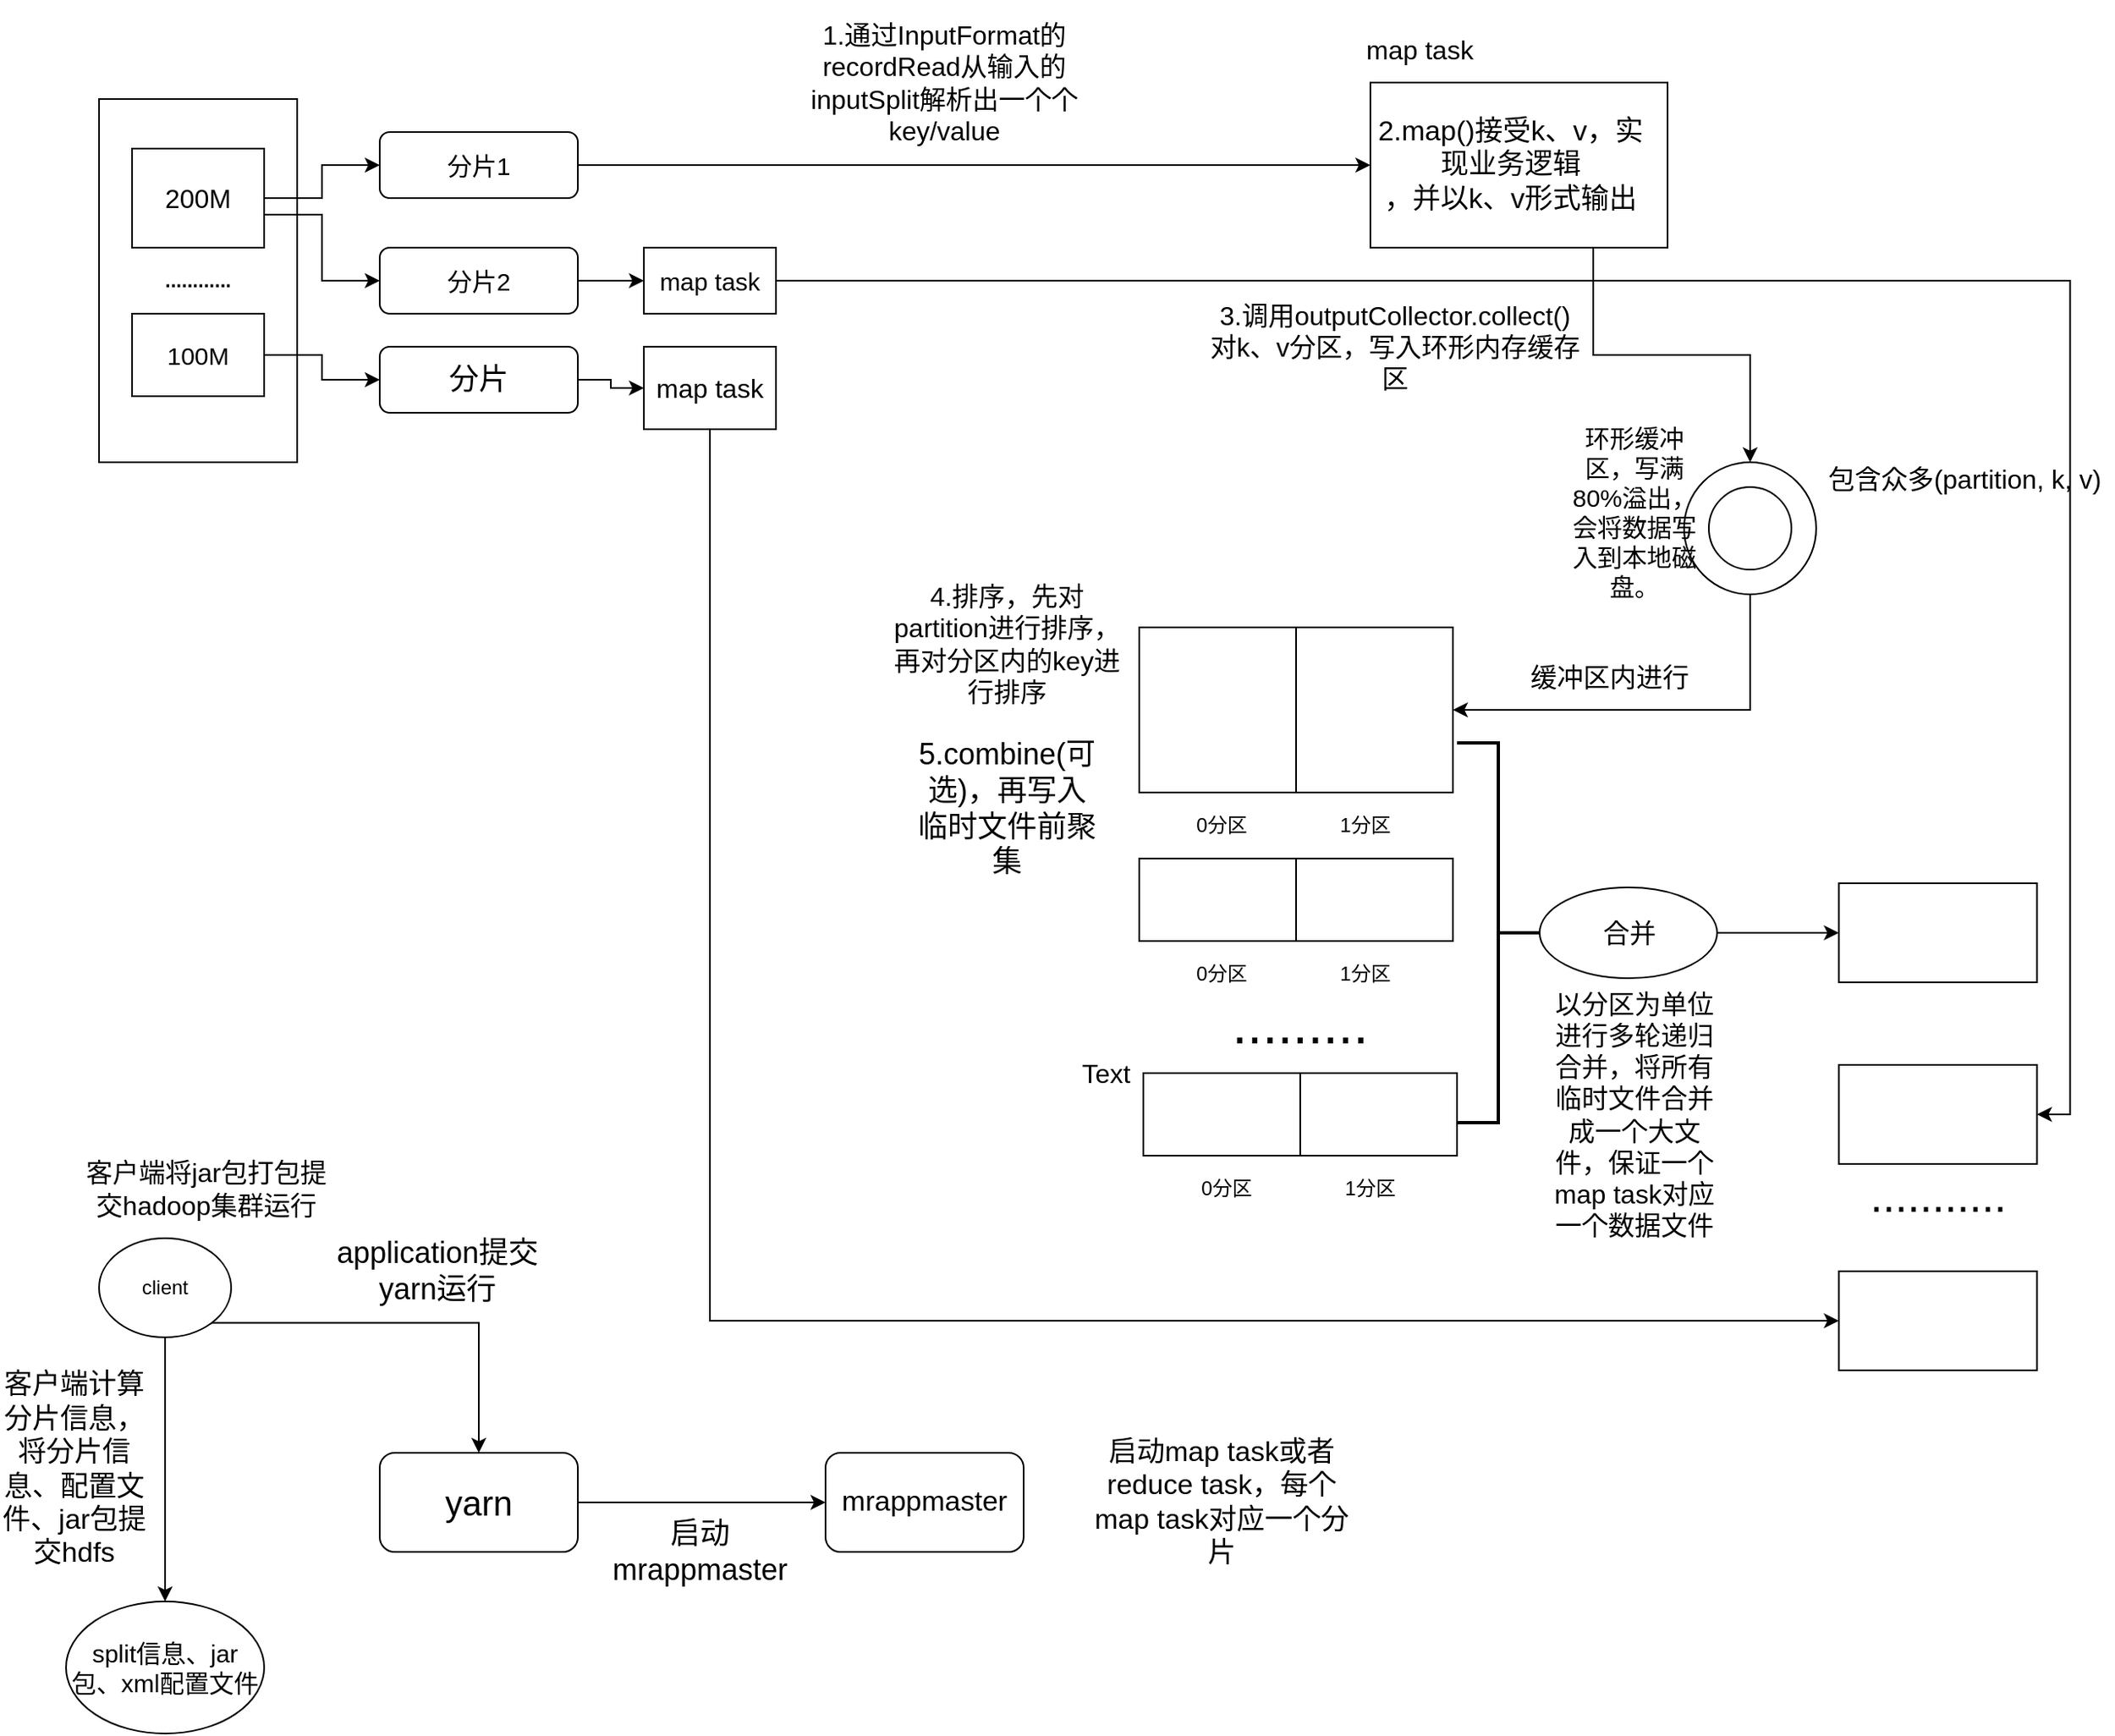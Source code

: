 <mxfile version="13.7.9" type="github">
  <diagram id="2RxeNBmGfMQW_nbP9R5V" name="Page-1">
    <mxGraphModel dx="2249" dy="755" grid="1" gridSize="10" guides="1" tooltips="1" connect="1" arrows="1" fold="1" page="1" pageScale="1" pageWidth="827" pageHeight="1169" math="0" shadow="0">
      <root>
        <mxCell id="0" />
        <mxCell id="1" parent="0" />
        <mxCell id="9UOIXJfjhr6EfMHk_t2G-5" value="&lt;b&gt;............&lt;/b&gt;" style="rounded=0;whiteSpace=wrap;html=1;" vertex="1" parent="1">
          <mxGeometry x="40" y="120" width="120" height="220" as="geometry" />
        </mxCell>
        <mxCell id="9UOIXJfjhr6EfMHk_t2G-33" value="" style="edgeStyle=orthogonalEdgeStyle;rounded=0;orthogonalLoop=1;jettySize=auto;html=1;" edge="1" parent="1" source="9UOIXJfjhr6EfMHk_t2G-6" target="9UOIXJfjhr6EfMHk_t2G-13">
          <mxGeometry relative="1" as="geometry">
            <Array as="points">
              <mxPoint x="175" y="190" />
              <mxPoint x="175" y="230" />
            </Array>
          </mxGeometry>
        </mxCell>
        <mxCell id="9UOIXJfjhr6EfMHk_t2G-34" value="" style="edgeStyle=orthogonalEdgeStyle;rounded=0;orthogonalLoop=1;jettySize=auto;html=1;entryX=0;entryY=0.5;entryDx=0;entryDy=0;" edge="1" parent="1" source="9UOIXJfjhr6EfMHk_t2G-6" target="9UOIXJfjhr6EfMHk_t2G-10">
          <mxGeometry relative="1" as="geometry" />
        </mxCell>
        <mxCell id="9UOIXJfjhr6EfMHk_t2G-6" value="200M" style="rounded=0;whiteSpace=wrap;html=1;fontSize=16;" vertex="1" parent="1">
          <mxGeometry x="60" y="150" width="80" height="60" as="geometry" />
        </mxCell>
        <mxCell id="9UOIXJfjhr6EfMHk_t2G-17" value="" style="edgeStyle=orthogonalEdgeStyle;rounded=0;orthogonalLoop=1;jettySize=auto;html=1;" edge="1" parent="1" source="9UOIXJfjhr6EfMHk_t2G-8" target="9UOIXJfjhr6EfMHk_t2G-16">
          <mxGeometry relative="1" as="geometry" />
        </mxCell>
        <mxCell id="9UOIXJfjhr6EfMHk_t2G-8" value="100M" style="rounded=0;whiteSpace=wrap;html=1;fontSize=15;" vertex="1" parent="1">
          <mxGeometry x="60" y="250" width="80" height="50" as="geometry" />
        </mxCell>
        <mxCell id="9UOIXJfjhr6EfMHk_t2G-21" value="" style="edgeStyle=orthogonalEdgeStyle;rounded=0;orthogonalLoop=1;jettySize=auto;html=1;" edge="1" parent="1" source="9UOIXJfjhr6EfMHk_t2G-10" target="9UOIXJfjhr6EfMHk_t2G-20">
          <mxGeometry relative="1" as="geometry" />
        </mxCell>
        <mxCell id="9UOIXJfjhr6EfMHk_t2G-10" value="分片1" style="rounded=1;whiteSpace=wrap;html=1;fontSize=15;" vertex="1" parent="1">
          <mxGeometry x="210" y="140" width="120" height="40" as="geometry" />
        </mxCell>
        <mxCell id="9UOIXJfjhr6EfMHk_t2G-24" value="" style="edgeStyle=orthogonalEdgeStyle;rounded=0;orthogonalLoop=1;jettySize=auto;html=1;" edge="1" parent="1" source="9UOIXJfjhr6EfMHk_t2G-13" target="9UOIXJfjhr6EfMHk_t2G-23">
          <mxGeometry relative="1" as="geometry" />
        </mxCell>
        <mxCell id="9UOIXJfjhr6EfMHk_t2G-13" value="分片2" style="rounded=1;whiteSpace=wrap;html=1;fontSize=15;" vertex="1" parent="1">
          <mxGeometry x="210" y="210" width="120" height="40" as="geometry" />
        </mxCell>
        <mxCell id="9UOIXJfjhr6EfMHk_t2G-25" value="" style="edgeStyle=orthogonalEdgeStyle;rounded=0;orthogonalLoop=1;jettySize=auto;html=1;" edge="1" parent="1" source="9UOIXJfjhr6EfMHk_t2G-16" target="9UOIXJfjhr6EfMHk_t2G-22">
          <mxGeometry relative="1" as="geometry" />
        </mxCell>
        <mxCell id="9UOIXJfjhr6EfMHk_t2G-16" value="分片" style="rounded=1;whiteSpace=wrap;html=1;fontSize=18;" vertex="1" parent="1">
          <mxGeometry x="210" y="270" width="120" height="40" as="geometry" />
        </mxCell>
        <mxCell id="9UOIXJfjhr6EfMHk_t2G-41" style="edgeStyle=orthogonalEdgeStyle;rounded=0;orthogonalLoop=1;jettySize=auto;html=1;exitX=0.75;exitY=1;exitDx=0;exitDy=0;entryX=0.5;entryY=0;entryDx=0;entryDy=0;" edge="1" parent="1" source="9UOIXJfjhr6EfMHk_t2G-20" target="9UOIXJfjhr6EfMHk_t2G-35">
          <mxGeometry relative="1" as="geometry" />
        </mxCell>
        <mxCell id="9UOIXJfjhr6EfMHk_t2G-20" value="" style="rounded=0;whiteSpace=wrap;html=1;" vertex="1" parent="1">
          <mxGeometry x="810" y="110" width="180" height="100" as="geometry" />
        </mxCell>
        <mxCell id="9UOIXJfjhr6EfMHk_t2G-97" style="edgeStyle=orthogonalEdgeStyle;rounded=0;orthogonalLoop=1;jettySize=auto;html=1;exitX=0.5;exitY=1;exitDx=0;exitDy=0;entryX=0;entryY=0.5;entryDx=0;entryDy=0;fontSize=27;" edge="1" parent="1" source="9UOIXJfjhr6EfMHk_t2G-22" target="9UOIXJfjhr6EfMHk_t2G-92">
          <mxGeometry relative="1" as="geometry" />
        </mxCell>
        <mxCell id="9UOIXJfjhr6EfMHk_t2G-22" value="map task" style="rounded=0;whiteSpace=wrap;html=1;fontSize=16;" vertex="1" parent="1">
          <mxGeometry x="370" y="270" width="80" height="50" as="geometry" />
        </mxCell>
        <mxCell id="9UOIXJfjhr6EfMHk_t2G-96" style="edgeStyle=orthogonalEdgeStyle;rounded=0;orthogonalLoop=1;jettySize=auto;html=1;exitX=1;exitY=0.5;exitDx=0;exitDy=0;entryX=1;entryY=0.5;entryDx=0;entryDy=0;fontSize=27;" edge="1" parent="1" source="9UOIXJfjhr6EfMHk_t2G-23" target="9UOIXJfjhr6EfMHk_t2G-93">
          <mxGeometry relative="1" as="geometry" />
        </mxCell>
        <mxCell id="9UOIXJfjhr6EfMHk_t2G-23" value="map task" style="rounded=0;whiteSpace=wrap;html=1;fontSize=15;" vertex="1" parent="1">
          <mxGeometry x="370" y="210" width="80" height="40" as="geometry" />
        </mxCell>
        <mxCell id="9UOIXJfjhr6EfMHk_t2G-28" value="map task" style="text;html=1;strokeColor=none;fillColor=none;align=center;verticalAlign=middle;whiteSpace=wrap;rounded=0;fontSize=16;" vertex="1" parent="1">
          <mxGeometry x="790" y="80" width="100" height="20" as="geometry" />
        </mxCell>
        <mxCell id="9UOIXJfjhr6EfMHk_t2G-30" value="2.map()接受k、v，实现业务逻辑&lt;br style=&quot;font-size: 17px;&quot;&gt;，并以k、v形式输出" style="text;html=1;strokeColor=none;fillColor=none;align=center;verticalAlign=middle;whiteSpace=wrap;rounded=0;fontSize=17;" vertex="1" parent="1">
          <mxGeometry x="810" y="120" width="170" height="80" as="geometry" />
        </mxCell>
        <mxCell id="9UOIXJfjhr6EfMHk_t2G-31" value="" style="rounded=0;whiteSpace=wrap;html=1;" vertex="1" parent="1">
          <mxGeometry x="670" y="440" width="190" height="100" as="geometry" />
        </mxCell>
        <mxCell id="9UOIXJfjhr6EfMHk_t2G-47" style="edgeStyle=orthogonalEdgeStyle;rounded=0;orthogonalLoop=1;jettySize=auto;html=1;exitX=0.5;exitY=1;exitDx=0;exitDy=0;entryX=1;entryY=0.5;entryDx=0;entryDy=0;" edge="1" parent="1" source="9UOIXJfjhr6EfMHk_t2G-35" target="9UOIXJfjhr6EfMHk_t2G-31">
          <mxGeometry relative="1" as="geometry" />
        </mxCell>
        <mxCell id="9UOIXJfjhr6EfMHk_t2G-35" value="" style="ellipse;whiteSpace=wrap;html=1;aspect=fixed;" vertex="1" parent="1">
          <mxGeometry x="1000" y="340" width="80" height="80" as="geometry" />
        </mxCell>
        <mxCell id="9UOIXJfjhr6EfMHk_t2G-36" value="" style="ellipse;whiteSpace=wrap;html=1;aspect=fixed;" vertex="1" parent="1">
          <mxGeometry x="1015" y="355" width="50" height="50" as="geometry" />
        </mxCell>
        <mxCell id="9UOIXJfjhr6EfMHk_t2G-42" value="3.调用outputCollector.collect()&lt;br style=&quot;font-size: 16px;&quot;&gt;对k、v分区，写入环形内存缓存区" style="text;html=1;strokeColor=none;fillColor=none;align=center;verticalAlign=middle;whiteSpace=wrap;rounded=0;fontSize=16;" vertex="1" parent="1">
          <mxGeometry x="710" y="220" width="230" height="100" as="geometry" />
        </mxCell>
        <mxCell id="9UOIXJfjhr6EfMHk_t2G-43" value="" style="endArrow=none;html=1;entryX=0.5;entryY=0;entryDx=0;entryDy=0;" edge="1" parent="1" target="9UOIXJfjhr6EfMHk_t2G-31">
          <mxGeometry width="50" height="50" relative="1" as="geometry">
            <mxPoint x="765" y="540" as="sourcePoint" />
            <mxPoint x="759.5" y="440" as="targetPoint" />
            <Array as="points" />
          </mxGeometry>
        </mxCell>
        <mxCell id="9UOIXJfjhr6EfMHk_t2G-44" value="0分区" style="text;html=1;strokeColor=none;fillColor=none;align=center;verticalAlign=middle;whiteSpace=wrap;rounded=0;" vertex="1" parent="1">
          <mxGeometry x="700" y="550" width="40" height="20" as="geometry" />
        </mxCell>
        <mxCell id="9UOIXJfjhr6EfMHk_t2G-45" value="1分区" style="text;html=1;strokeColor=none;fillColor=none;align=center;verticalAlign=middle;whiteSpace=wrap;rounded=0;" vertex="1" parent="1">
          <mxGeometry x="787" y="550" width="40" height="20" as="geometry" />
        </mxCell>
        <mxCell id="9UOIXJfjhr6EfMHk_t2G-46" value="环形缓冲区，写满80%溢出，会将数据写入到本地磁盘。" style="text;html=1;strokeColor=none;fillColor=none;align=center;verticalAlign=middle;whiteSpace=wrap;rounded=0;fontSize=15;" vertex="1" parent="1">
          <mxGeometry x="930" y="340" width="80" height="60" as="geometry" />
        </mxCell>
        <mxCell id="9UOIXJfjhr6EfMHk_t2G-48" value="包含众多(partition, k, v)" style="text;html=1;strokeColor=none;fillColor=none;align=center;verticalAlign=middle;whiteSpace=wrap;rounded=0;fontSize=16;" vertex="1" parent="1">
          <mxGeometry x="1080" y="340" width="180" height="20" as="geometry" />
        </mxCell>
        <mxCell id="9UOIXJfjhr6EfMHk_t2G-49" value="4.排序，先对partition进行排序，再对分区内的key进行排序" style="text;html=1;strokeColor=none;fillColor=none;align=center;verticalAlign=middle;whiteSpace=wrap;rounded=0;fontSize=16;" vertex="1" parent="1">
          <mxGeometry x="520" y="430" width="140" height="40" as="geometry" />
        </mxCell>
        <mxCell id="9UOIXJfjhr6EfMHk_t2G-50" value="5.combine(可选)，再写入临时文件前聚集" style="text;html=1;strokeColor=none;fillColor=none;align=center;verticalAlign=middle;whiteSpace=wrap;rounded=0;fontSize=18;" vertex="1" parent="1">
          <mxGeometry x="535" y="540" width="110" height="20" as="geometry" />
        </mxCell>
        <mxCell id="9UOIXJfjhr6EfMHk_t2G-59" style="edgeStyle=orthogonalEdgeStyle;rounded=0;orthogonalLoop=1;jettySize=auto;html=1;exitX=0.5;exitY=1;exitDx=0;exitDy=0;" edge="1" parent="1" source="9UOIXJfjhr6EfMHk_t2G-52" target="9UOIXJfjhr6EfMHk_t2G-58">
          <mxGeometry relative="1" as="geometry" />
        </mxCell>
        <mxCell id="9UOIXJfjhr6EfMHk_t2G-60" style="edgeStyle=orthogonalEdgeStyle;rounded=0;orthogonalLoop=1;jettySize=auto;html=1;exitX=1;exitY=1;exitDx=0;exitDy=0;entryX=0.5;entryY=0;entryDx=0;entryDy=0;" edge="1" parent="1" source="9UOIXJfjhr6EfMHk_t2G-52" target="9UOIXJfjhr6EfMHk_t2G-56">
          <mxGeometry relative="1" as="geometry" />
        </mxCell>
        <mxCell id="9UOIXJfjhr6EfMHk_t2G-52" value="client" style="ellipse;whiteSpace=wrap;html=1;" vertex="1" parent="1">
          <mxGeometry x="40" y="810" width="80" height="60" as="geometry" />
        </mxCell>
        <mxCell id="9UOIXJfjhr6EfMHk_t2G-53" value="客户端将jar包打包提交hadoop集群运行" style="text;html=1;strokeColor=none;fillColor=none;align=center;verticalAlign=middle;whiteSpace=wrap;rounded=0;fontSize=16;" vertex="1" parent="1">
          <mxGeometry x="30" y="770" width="150" height="20" as="geometry" />
        </mxCell>
        <mxCell id="9UOIXJfjhr6EfMHk_t2G-61" value="" style="edgeStyle=orthogonalEdgeStyle;rounded=0;orthogonalLoop=1;jettySize=auto;html=1;" edge="1" parent="1" source="9UOIXJfjhr6EfMHk_t2G-56" target="9UOIXJfjhr6EfMHk_t2G-57">
          <mxGeometry relative="1" as="geometry" />
        </mxCell>
        <mxCell id="9UOIXJfjhr6EfMHk_t2G-56" value="yarn" style="rounded=1;whiteSpace=wrap;html=1;fontSize=21;" vertex="1" parent="1">
          <mxGeometry x="210" y="940" width="120" height="60" as="geometry" />
        </mxCell>
        <mxCell id="9UOIXJfjhr6EfMHk_t2G-57" value="mrappmaster" style="rounded=1;whiteSpace=wrap;html=1;fontSize=17;" vertex="1" parent="1">
          <mxGeometry x="480" y="940" width="120" height="60" as="geometry" />
        </mxCell>
        <mxCell id="9UOIXJfjhr6EfMHk_t2G-58" value="split信息、jar包、xml配置文件" style="ellipse;whiteSpace=wrap;html=1;fontSize=15;" vertex="1" parent="1">
          <mxGeometry x="20" y="1030" width="120" height="80" as="geometry" />
        </mxCell>
        <mxCell id="9UOIXJfjhr6EfMHk_t2G-62" value="客户端计算分片信息，将分片信息、配置文件、jar包提交hdfs" style="text;html=1;strokeColor=none;fillColor=none;align=center;verticalAlign=middle;whiteSpace=wrap;rounded=0;fontSize=17;" vertex="1" parent="1">
          <mxGeometry x="-20" y="940" width="90" height="20" as="geometry" />
        </mxCell>
        <mxCell id="9UOIXJfjhr6EfMHk_t2G-65" value="application提交yarn运行" style="text;html=1;strokeColor=none;fillColor=none;align=center;verticalAlign=middle;whiteSpace=wrap;rounded=0;fontSize=18;" vertex="1" parent="1">
          <mxGeometry x="180" y="820" width="130" height="20" as="geometry" />
        </mxCell>
        <mxCell id="9UOIXJfjhr6EfMHk_t2G-66" value="启动mrappmaster" style="text;html=1;strokeColor=none;fillColor=none;align=center;verticalAlign=middle;whiteSpace=wrap;rounded=0;fontSize=18;" vertex="1" parent="1">
          <mxGeometry x="384" y="990" width="40" height="20" as="geometry" />
        </mxCell>
        <mxCell id="9UOIXJfjhr6EfMHk_t2G-67" value="启动map task或者reduce task，每个map task对应一个分片" style="text;html=1;strokeColor=none;fillColor=none;align=center;verticalAlign=middle;whiteSpace=wrap;rounded=0;fontSize=17;" vertex="1" parent="1">
          <mxGeometry x="640" y="960" width="160" height="20" as="geometry" />
        </mxCell>
        <mxCell id="9UOIXJfjhr6EfMHk_t2G-68" value="&lt;span style=&quot;font-size: 16px;&quot;&gt;1.通过InputFormat的&lt;/span&gt;&lt;br style=&quot;font-size: 16px;&quot;&gt;&lt;span style=&quot;font-size: 16px;&quot;&gt;recordRead从输入的&lt;/span&gt;&lt;br style=&quot;font-size: 16px;&quot;&gt;&lt;span style=&quot;font-size: 16px;&quot;&gt;inputSplit解析出一个个&lt;/span&gt;&lt;br style=&quot;font-size: 16px;&quot;&gt;&lt;span style=&quot;font-size: 16px;&quot;&gt;key/value&lt;/span&gt;" style="text;html=1;strokeColor=none;fillColor=none;align=center;verticalAlign=middle;whiteSpace=wrap;rounded=0;fontSize=16;" vertex="1" parent="1">
          <mxGeometry x="414" y="60" width="276" height="100" as="geometry" />
        </mxCell>
        <mxCell id="9UOIXJfjhr6EfMHk_t2G-72" value="缓冲区内进行" style="text;html=1;strokeColor=none;fillColor=none;align=center;verticalAlign=middle;whiteSpace=wrap;rounded=0;fontSize=16;" vertex="1" parent="1">
          <mxGeometry x="900" y="460" width="110" height="20" as="geometry" />
        </mxCell>
        <mxCell id="9UOIXJfjhr6EfMHk_t2G-75" value="" style="rounded=0;whiteSpace=wrap;html=1;" vertex="1" parent="1">
          <mxGeometry x="670" y="580" width="190" height="50" as="geometry" />
        </mxCell>
        <mxCell id="9UOIXJfjhr6EfMHk_t2G-76" value="" style="endArrow=none;html=1;entryX=0.5;entryY=0;entryDx=0;entryDy=0;" edge="1" parent="1" target="9UOIXJfjhr6EfMHk_t2G-75">
          <mxGeometry width="50" height="50" relative="1" as="geometry">
            <mxPoint x="765" y="630" as="sourcePoint" />
            <mxPoint x="759.5" y="580" as="targetPoint" />
            <Array as="points" />
          </mxGeometry>
        </mxCell>
        <mxCell id="9UOIXJfjhr6EfMHk_t2G-77" value="0分区" style="text;html=1;strokeColor=none;fillColor=none;align=center;verticalAlign=middle;whiteSpace=wrap;rounded=0;" vertex="1" parent="1">
          <mxGeometry x="700" y="640" width="40" height="20" as="geometry" />
        </mxCell>
        <mxCell id="9UOIXJfjhr6EfMHk_t2G-78" value="1分区" style="text;html=1;strokeColor=none;fillColor=none;align=center;verticalAlign=middle;whiteSpace=wrap;rounded=0;" vertex="1" parent="1">
          <mxGeometry x="787" y="640" width="40" height="20" as="geometry" />
        </mxCell>
        <mxCell id="9UOIXJfjhr6EfMHk_t2G-79" value="........." style="text;html=1;strokeColor=none;fillColor=none;align=center;verticalAlign=middle;whiteSpace=wrap;rounded=0;fontSize=33;" vertex="1" parent="1">
          <mxGeometry x="745" y="670" width="45" height="20" as="geometry" />
        </mxCell>
        <mxCell id="9UOIXJfjhr6EfMHk_t2G-80" value="" style="rounded=0;whiteSpace=wrap;html=1;" vertex="1" parent="1">
          <mxGeometry x="672.5" y="710" width="190" height="50" as="geometry" />
        </mxCell>
        <mxCell id="9UOIXJfjhr6EfMHk_t2G-81" value="" style="endArrow=none;html=1;entryX=0.5;entryY=0;entryDx=0;entryDy=0;" edge="1" parent="1" target="9UOIXJfjhr6EfMHk_t2G-80">
          <mxGeometry width="50" height="50" relative="1" as="geometry">
            <mxPoint x="767.5" y="760" as="sourcePoint" />
            <mxPoint x="762" y="710" as="targetPoint" />
            <Array as="points" />
          </mxGeometry>
        </mxCell>
        <mxCell id="9UOIXJfjhr6EfMHk_t2G-82" value="0分区" style="text;html=1;strokeColor=none;fillColor=none;align=center;verticalAlign=middle;whiteSpace=wrap;rounded=0;" vertex="1" parent="1">
          <mxGeometry x="702.5" y="770" width="40" height="20" as="geometry" />
        </mxCell>
        <mxCell id="9UOIXJfjhr6EfMHk_t2G-83" value="1分区" style="text;html=1;strokeColor=none;fillColor=none;align=center;verticalAlign=middle;whiteSpace=wrap;rounded=0;" vertex="1" parent="1">
          <mxGeometry x="789.5" y="770" width="40" height="20" as="geometry" />
        </mxCell>
        <mxCell id="9UOIXJfjhr6EfMHk_t2G-84" value="" style="strokeWidth=2;html=1;shape=mxgraph.flowchart.annotation_2;align=left;labelPosition=right;pointerEvents=1;fontSize=16;direction=west;" vertex="1" parent="1">
          <mxGeometry x="862.5" y="510" width="50" height="230" as="geometry" />
        </mxCell>
        <mxCell id="9UOIXJfjhr6EfMHk_t2G-89" value="" style="edgeStyle=orthogonalEdgeStyle;rounded=0;orthogonalLoop=1;jettySize=auto;html=1;fontSize=16;" edge="1" parent="1" source="9UOIXJfjhr6EfMHk_t2G-85" target="9UOIXJfjhr6EfMHk_t2G-88">
          <mxGeometry relative="1" as="geometry" />
        </mxCell>
        <mxCell id="9UOIXJfjhr6EfMHk_t2G-85" value="合并" style="ellipse;whiteSpace=wrap;html=1;fontSize=16;" vertex="1" parent="1">
          <mxGeometry x="912.5" y="597.5" width="107.5" height="55" as="geometry" />
        </mxCell>
        <mxCell id="9UOIXJfjhr6EfMHk_t2G-86" value="以分区为单位进行多轮递归合并，将所有临时文件合并成一个大文件，保证一个map task对应一个数据文件" style="text;html=1;strokeColor=none;fillColor=none;align=center;verticalAlign=middle;whiteSpace=wrap;rounded=0;fontSize=16;" vertex="1" parent="1">
          <mxGeometry x="920" y="725" width="100" height="20" as="geometry" />
        </mxCell>
        <mxCell id="9UOIXJfjhr6EfMHk_t2G-88" value="" style="whiteSpace=wrap;html=1;fontSize=16;" vertex="1" parent="1">
          <mxGeometry x="1093.75" y="595" width="120" height="60" as="geometry" />
        </mxCell>
        <mxCell id="9UOIXJfjhr6EfMHk_t2G-92" value="" style="rounded=0;whiteSpace=wrap;html=1;fontSize=16;" vertex="1" parent="1">
          <mxGeometry x="1093.75" y="830" width="120" height="60" as="geometry" />
        </mxCell>
        <mxCell id="9UOIXJfjhr6EfMHk_t2G-93" value="" style="rounded=0;whiteSpace=wrap;html=1;fontSize=16;" vertex="1" parent="1">
          <mxGeometry x="1093.75" y="705" width="120" height="60" as="geometry" />
        </mxCell>
        <mxCell id="9UOIXJfjhr6EfMHk_t2G-94" value="Text" style="text;html=1;strokeColor=none;fillColor=none;align=center;verticalAlign=middle;whiteSpace=wrap;rounded=0;fontSize=16;" vertex="1" parent="1">
          <mxGeometry x="630" y="700" width="40" height="20" as="geometry" />
        </mxCell>
        <mxCell id="9UOIXJfjhr6EfMHk_t2G-95" value="..........." style="text;html=1;strokeColor=none;fillColor=none;align=center;verticalAlign=middle;whiteSpace=wrap;rounded=0;fontSize=27;" vertex="1" parent="1">
          <mxGeometry x="1133.75" y="770" width="40" height="30" as="geometry" />
        </mxCell>
      </root>
    </mxGraphModel>
  </diagram>
</mxfile>
